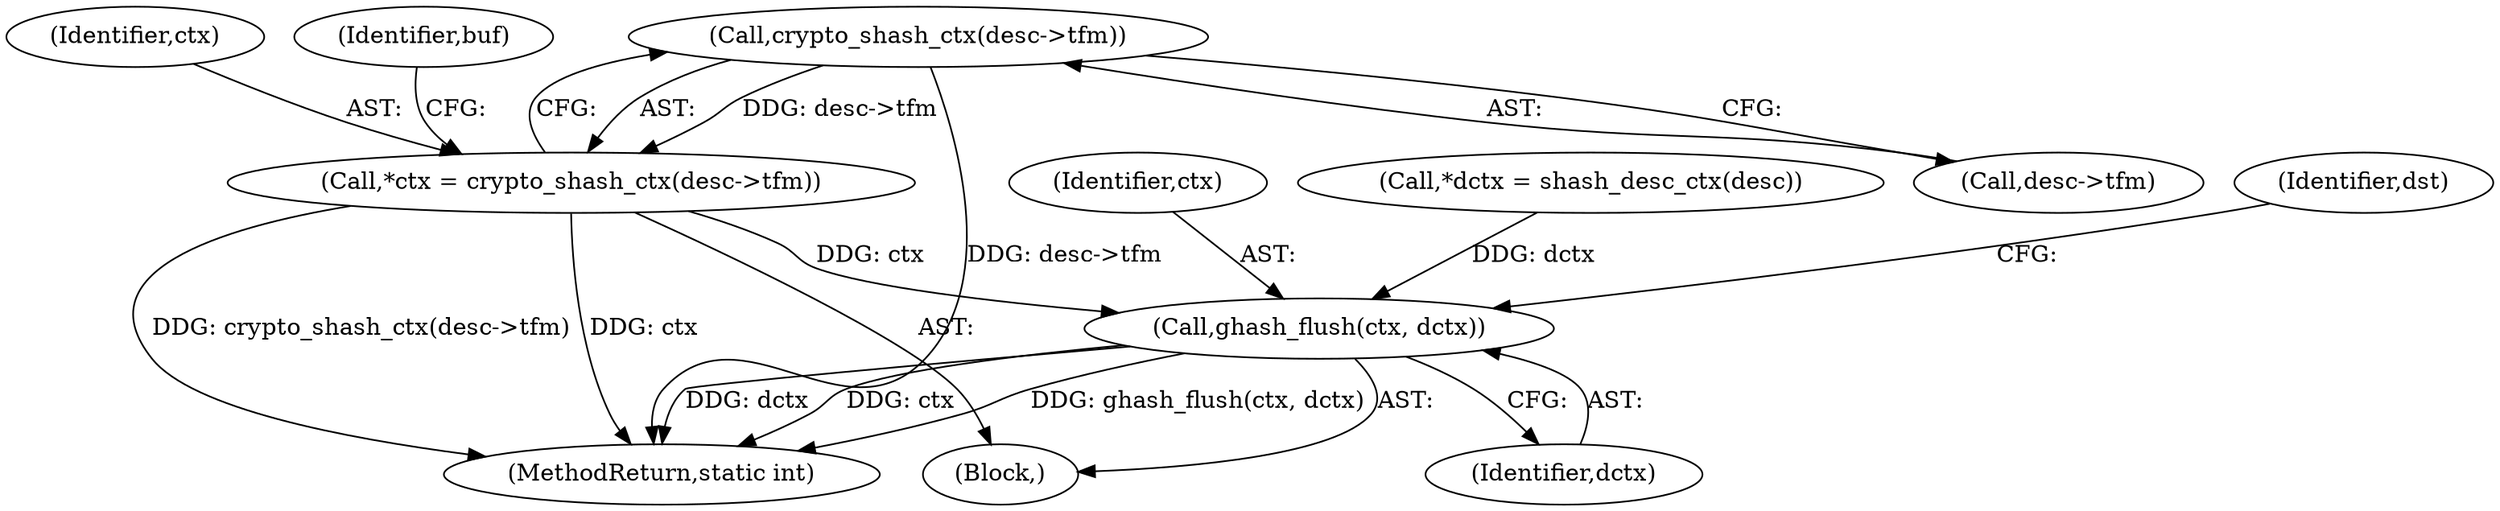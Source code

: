 digraph "0_linux_7ed47b7d142ec99ad6880bbbec51e9f12b3af74c@API" {
"1000112" [label="(Call,crypto_shash_ctx(desc->tfm))"];
"1000110" [label="(Call,*ctx = crypto_shash_ctx(desc->tfm))"];
"1000130" [label="(Call,ghash_flush(ctx, dctx))"];
"1000105" [label="(Call,*dctx = shash_desc_ctx(desc))"];
"1000110" [label="(Call,*ctx = crypto_shash_ctx(desc->tfm))"];
"1000112" [label="(Call,crypto_shash_ctx(desc->tfm))"];
"1000103" [label="(Block,)"];
"1000134" [label="(Identifier,dst)"];
"1000111" [label="(Identifier,ctx)"];
"1000131" [label="(Identifier,ctx)"];
"1000139" [label="(MethodReturn,static int)"];
"1000113" [label="(Call,desc->tfm)"];
"1000130" [label="(Call,ghash_flush(ctx, dctx))"];
"1000132" [label="(Identifier,dctx)"];
"1000118" [label="(Identifier,buf)"];
"1000112" -> "1000110"  [label="AST: "];
"1000112" -> "1000113"  [label="CFG: "];
"1000113" -> "1000112"  [label="AST: "];
"1000110" -> "1000112"  [label="CFG: "];
"1000112" -> "1000139"  [label="DDG: desc->tfm"];
"1000112" -> "1000110"  [label="DDG: desc->tfm"];
"1000110" -> "1000103"  [label="AST: "];
"1000111" -> "1000110"  [label="AST: "];
"1000118" -> "1000110"  [label="CFG: "];
"1000110" -> "1000139"  [label="DDG: ctx"];
"1000110" -> "1000139"  [label="DDG: crypto_shash_ctx(desc->tfm)"];
"1000110" -> "1000130"  [label="DDG: ctx"];
"1000130" -> "1000103"  [label="AST: "];
"1000130" -> "1000132"  [label="CFG: "];
"1000131" -> "1000130"  [label="AST: "];
"1000132" -> "1000130"  [label="AST: "];
"1000134" -> "1000130"  [label="CFG: "];
"1000130" -> "1000139"  [label="DDG: ghash_flush(ctx, dctx)"];
"1000130" -> "1000139"  [label="DDG: dctx"];
"1000130" -> "1000139"  [label="DDG: ctx"];
"1000105" -> "1000130"  [label="DDG: dctx"];
}
